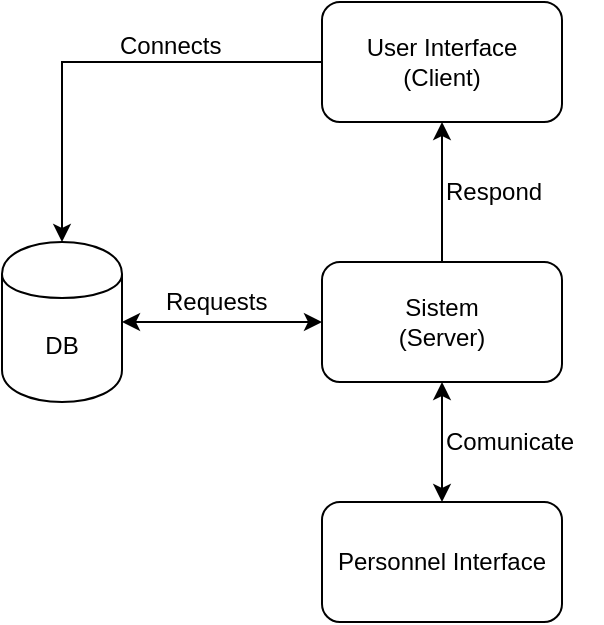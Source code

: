 <mxfile version="12.2.7" type="device" pages="1"><diagram id="nMLxX6Bpqn7Hl2pSuqWF" name="Page-1"><mxGraphModel dx="1024" dy="485" grid="1" gridSize="10" guides="1" tooltips="1" connect="1" arrows="1" fold="1" page="1" pageScale="1" pageWidth="850" pageHeight="1100" background="#ffffff" math="0" shadow="0"><root><mxCell id="0"/><mxCell id="1" parent="0"/><mxCell id="MTe_LQDd0CczpqQwpscS-3" style="edgeStyle=orthogonalEdgeStyle;rounded=0;orthogonalLoop=1;jettySize=auto;html=1;exitX=0;exitY=0.5;exitDx=0;exitDy=0;entryX=0.5;entryY=0;entryDx=0;entryDy=0;" parent="1" source="MTe_LQDd0CczpqQwpscS-1" target="MTe_LQDd0CczpqQwpscS-2" edge="1"><mxGeometry relative="1" as="geometry"/></mxCell><mxCell id="MTe_LQDd0CczpqQwpscS-1" value="User Interface&lt;br&gt;(Client)" style="rounded=1;whiteSpace=wrap;html=1;" parent="1" vertex="1"><mxGeometry x="320" y="40" width="120" height="60" as="geometry"/></mxCell><mxCell id="MTe_LQDd0CczpqQwpscS-2" value="DB" style="shape=cylinder;whiteSpace=wrap;html=1;boundedLbl=1;backgroundOutline=1;" parent="1" vertex="1"><mxGeometry x="160" y="160" width="60" height="80" as="geometry"/></mxCell><mxCell id="MTe_LQDd0CczpqQwpscS-4" value="Sistem&lt;br&gt;(Server)" style="rounded=1;whiteSpace=wrap;html=1;" parent="1" vertex="1"><mxGeometry x="320" y="170" width="120" height="60" as="geometry"/></mxCell><mxCell id="MTe_LQDd0CczpqQwpscS-5" value="" style="endArrow=classic;startArrow=classic;html=1;entryX=0;entryY=0.5;entryDx=0;entryDy=0;exitX=1;exitY=0.5;exitDx=0;exitDy=0;" parent="1" source="MTe_LQDd0CczpqQwpscS-2" target="MTe_LQDd0CczpqQwpscS-4" edge="1"><mxGeometry width="50" height="50" relative="1" as="geometry"><mxPoint x="160" y="300" as="sourcePoint"/><mxPoint x="210" y="250" as="targetPoint"/></mxGeometry></mxCell><mxCell id="MTe_LQDd0CczpqQwpscS-6" value="Connects" style="text;html=1;resizable=0;points=[];autosize=1;align=left;verticalAlign=top;spacingTop=-4;" parent="1" vertex="1"><mxGeometry x="217" y="52" width="70" height="20" as="geometry"/></mxCell><mxCell id="MTe_LQDd0CczpqQwpscS-7" value="Requests" style="text;html=1;resizable=0;points=[];autosize=1;align=left;verticalAlign=top;spacingTop=-4;" parent="1" vertex="1"><mxGeometry x="240" y="180" width="70" height="20" as="geometry"/></mxCell><mxCell id="MTe_LQDd0CczpqQwpscS-8" value="" style="endArrow=classic;html=1;exitX=0.5;exitY=0;exitDx=0;exitDy=0;entryX=0.5;entryY=1;entryDx=0;entryDy=0;" parent="1" source="MTe_LQDd0CczpqQwpscS-4" target="MTe_LQDd0CczpqQwpscS-1" edge="1"><mxGeometry width="50" height="50" relative="1" as="geometry"><mxPoint x="510" y="170" as="sourcePoint"/><mxPoint x="560" y="120" as="targetPoint"/></mxGeometry></mxCell><mxCell id="MTe_LQDd0CczpqQwpscS-9" value="Respond" style="text;html=1;resizable=0;points=[];autosize=1;align=left;verticalAlign=top;spacingTop=-4;" parent="1" vertex="1"><mxGeometry x="380" y="125" width="60" height="20" as="geometry"/></mxCell><mxCell id="MTe_LQDd0CczpqQwpscS-11" value="Personnel Interface" style="rounded=1;whiteSpace=wrap;html=1;" parent="1" vertex="1"><mxGeometry x="320" y="290" width="120" height="60" as="geometry"/></mxCell><mxCell id="MTe_LQDd0CczpqQwpscS-12" value="" style="endArrow=classic;startArrow=classic;html=1;entryX=0.5;entryY=1;entryDx=0;entryDy=0;exitX=0.5;exitY=0;exitDx=0;exitDy=0;" parent="1" source="MTe_LQDd0CczpqQwpscS-11" target="MTe_LQDd0CczpqQwpscS-4" edge="1"><mxGeometry width="50" height="50" relative="1" as="geometry"><mxPoint x="160" y="420" as="sourcePoint"/><mxPoint x="210" y="370" as="targetPoint"/></mxGeometry></mxCell><mxCell id="MTe_LQDd0CczpqQwpscS-13" value="Comunicate" style="text;html=1;resizable=0;points=[];autosize=1;align=left;verticalAlign=top;spacingTop=-4;" parent="1" vertex="1"><mxGeometry x="380" y="250" width="80" height="20" as="geometry"/></mxCell></root></mxGraphModel></diagram></mxfile>
